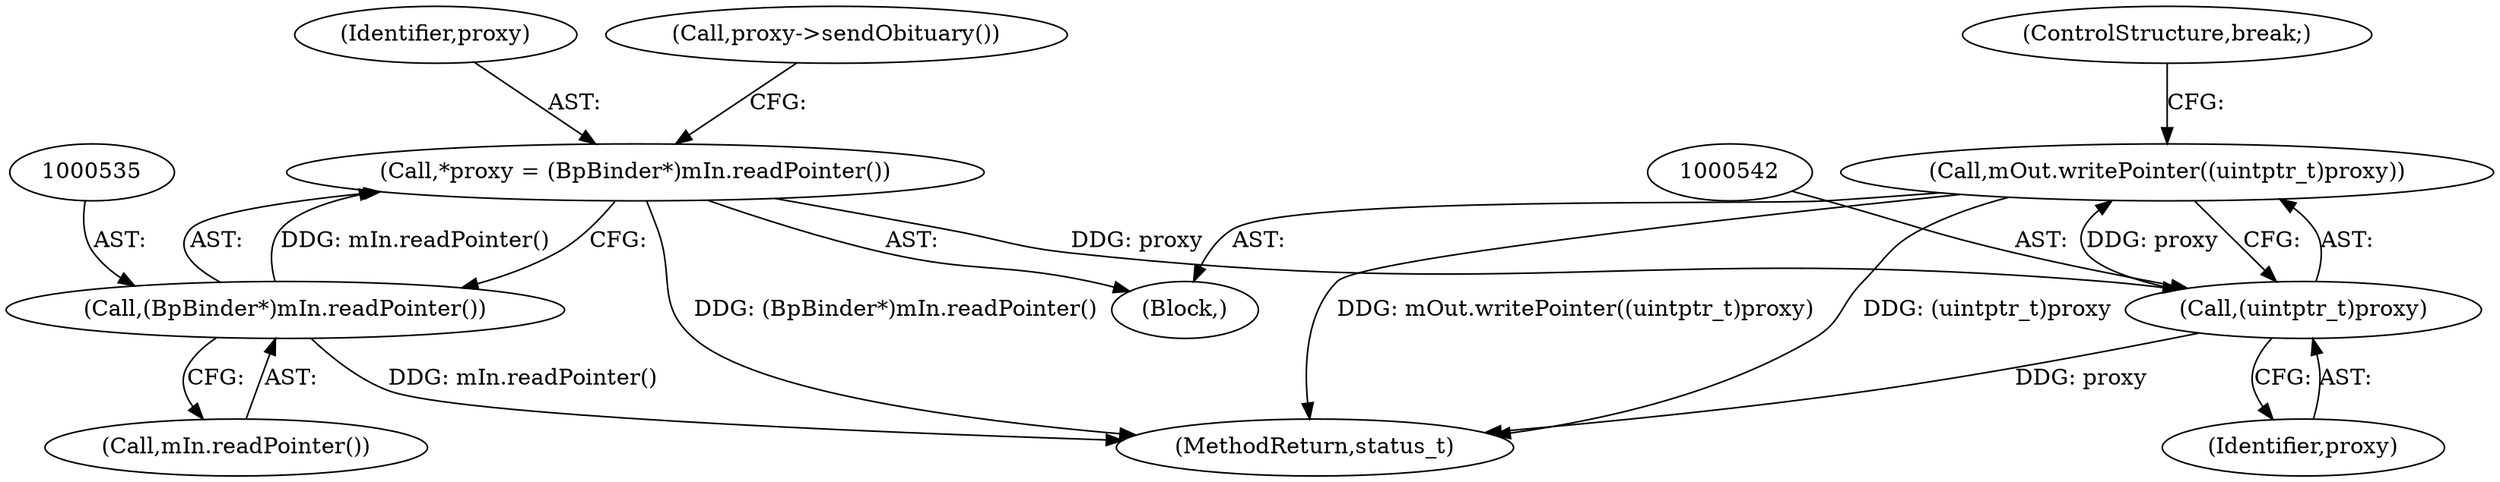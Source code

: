 digraph "0_Android_a59b827869a2ea04022dd225007f29af8d61837a@API" {
"1000540" [label="(Call,mOut.writePointer((uintptr_t)proxy))"];
"1000541" [label="(Call,(uintptr_t)proxy)"];
"1000532" [label="(Call,*proxy = (BpBinder*)mIn.readPointer())"];
"1000534" [label="(Call,(BpBinder*)mIn.readPointer())"];
"1000533" [label="(Identifier,proxy)"];
"1000540" [label="(Call,mOut.writePointer((uintptr_t)proxy))"];
"1000532" [label="(Call,*proxy = (BpBinder*)mIn.readPointer())"];
"1000537" [label="(Call,proxy->sendObituary())"];
"1000534" [label="(Call,(BpBinder*)mIn.readPointer())"];
"1000585" [label="(MethodReturn,status_t)"];
"1000530" [label="(Block,)"];
"1000541" [label="(Call,(uintptr_t)proxy)"];
"1000543" [label="(Identifier,proxy)"];
"1000544" [label="(ControlStructure,break;)"];
"1000536" [label="(Call,mIn.readPointer())"];
"1000540" -> "1000530"  [label="AST: "];
"1000540" -> "1000541"  [label="CFG: "];
"1000541" -> "1000540"  [label="AST: "];
"1000544" -> "1000540"  [label="CFG: "];
"1000540" -> "1000585"  [label="DDG: mOut.writePointer((uintptr_t)proxy)"];
"1000540" -> "1000585"  [label="DDG: (uintptr_t)proxy"];
"1000541" -> "1000540"  [label="DDG: proxy"];
"1000541" -> "1000543"  [label="CFG: "];
"1000542" -> "1000541"  [label="AST: "];
"1000543" -> "1000541"  [label="AST: "];
"1000541" -> "1000585"  [label="DDG: proxy"];
"1000532" -> "1000541"  [label="DDG: proxy"];
"1000532" -> "1000530"  [label="AST: "];
"1000532" -> "1000534"  [label="CFG: "];
"1000533" -> "1000532"  [label="AST: "];
"1000534" -> "1000532"  [label="AST: "];
"1000537" -> "1000532"  [label="CFG: "];
"1000532" -> "1000585"  [label="DDG: (BpBinder*)mIn.readPointer()"];
"1000534" -> "1000532"  [label="DDG: mIn.readPointer()"];
"1000534" -> "1000536"  [label="CFG: "];
"1000535" -> "1000534"  [label="AST: "];
"1000536" -> "1000534"  [label="AST: "];
"1000534" -> "1000585"  [label="DDG: mIn.readPointer()"];
}
